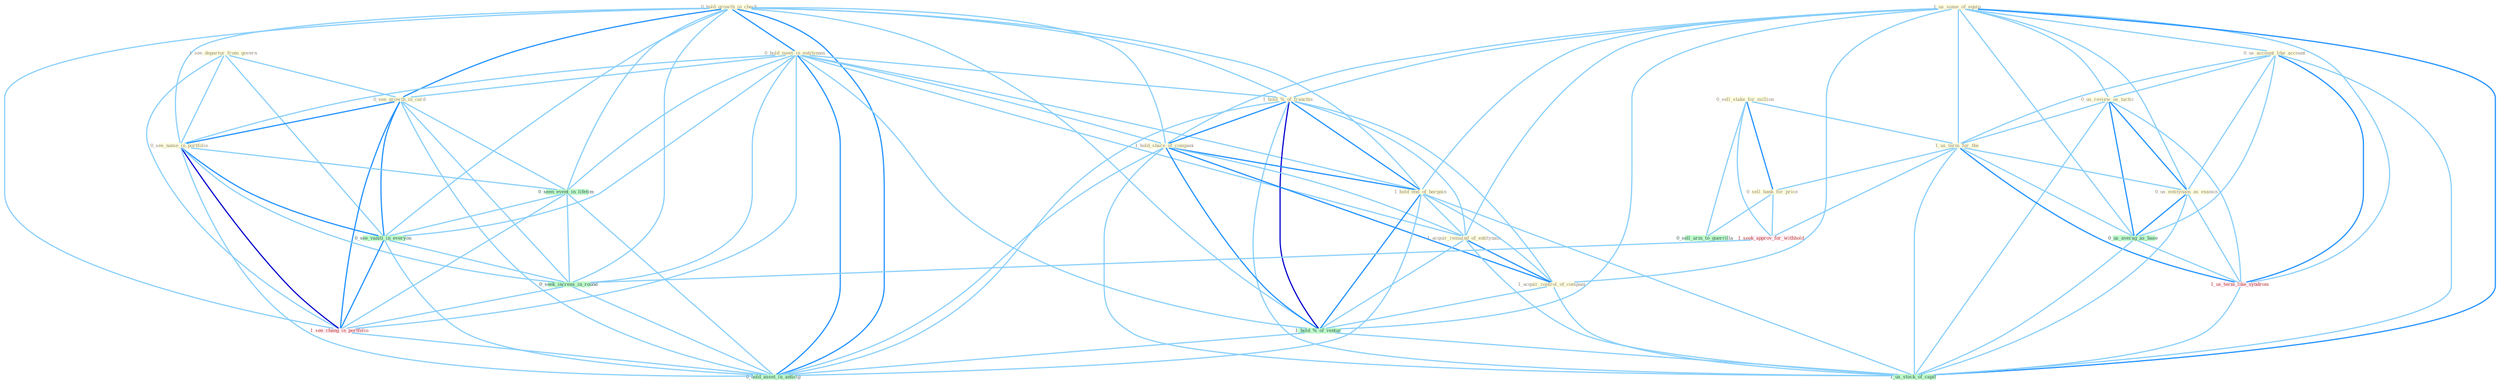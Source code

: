 Graph G{ 
    node
    [shape=polygon,style=filled,width=.5,height=.06,color="#BDFCC9",fixedsize=true,fontsize=4,
    fontcolor="#2f4f4f"];
    {node
    [color="#ffffe0", fontcolor="#8b7d6b"] "0_hold_growth_in_check " "0_sell_stake_for_million " "0_hold_meet_in_entitynam " "1_us_some_of_equip " "1_hold_%_of_franchis " "1_hold_share_of_compani " "1_hold_end_of_bargain " "1_acquir_remaind_of_entitynam " "1_acquir_control_of_compani " "0_us_account_like_account " "1_see_departur_from_govern " "0_see_growth_in_card " "0_us_review_as_tactic " "1_us_term_for_the " "0_see_name_in_portfolio " "0_sell_bank_for_price " "0_us_entitynam_as_examin "}
{node [color="#fff0f5", fontcolor="#b22222"] "1_us_term_like_syndrom " "1_seek_approv_for_withhold " "1_see_chang_in_portfolio "}
edge [color="#B0E2FF"];

	"0_hold_growth_in_check " -- "0_hold_meet_in_entitynam " [w="2", color="#1e90ff" , len=0.8];
	"0_hold_growth_in_check " -- "1_hold_%_of_franchis " [w="1", color="#87cefa" ];
	"0_hold_growth_in_check " -- "1_hold_share_of_compani " [w="1", color="#87cefa" ];
	"0_hold_growth_in_check " -- "1_hold_end_of_bargain " [w="1", color="#87cefa" ];
	"0_hold_growth_in_check " -- "0_see_growth_in_card " [w="2", color="#1e90ff" , len=0.8];
	"0_hold_growth_in_check " -- "0_see_name_in_portfolio " [w="1", color="#87cefa" ];
	"0_hold_growth_in_check " -- "0_seen_event_in_lifetim " [w="1", color="#87cefa" ];
	"0_hold_growth_in_check " -- "1_hold_%_of_ventur " [w="1", color="#87cefa" ];
	"0_hold_growth_in_check " -- "0_see_vaniti_in_everyon " [w="1", color="#87cefa" ];
	"0_hold_growth_in_check " -- "0_seek_increas_in_round " [w="1", color="#87cefa" ];
	"0_hold_growth_in_check " -- "1_see_chang_in_portfolio " [w="1", color="#87cefa" ];
	"0_hold_growth_in_check " -- "0_hold_asset_in_anticip " [w="2", color="#1e90ff" , len=0.8];
	"0_sell_stake_for_million " -- "1_us_term_for_the " [w="1", color="#87cefa" ];
	"0_sell_stake_for_million " -- "0_sell_bank_for_price " [w="2", color="#1e90ff" , len=0.8];
	"0_sell_stake_for_million " -- "1_seek_approv_for_withhold " [w="1", color="#87cefa" ];
	"0_sell_stake_for_million " -- "0_sell_arm_to_guerrilla " [w="1", color="#87cefa" ];
	"0_hold_meet_in_entitynam " -- "1_hold_%_of_franchis " [w="1", color="#87cefa" ];
	"0_hold_meet_in_entitynam " -- "1_hold_share_of_compani " [w="1", color="#87cefa" ];
	"0_hold_meet_in_entitynam " -- "1_hold_end_of_bargain " [w="1", color="#87cefa" ];
	"0_hold_meet_in_entitynam " -- "1_acquir_remaind_of_entitynam " [w="1", color="#87cefa" ];
	"0_hold_meet_in_entitynam " -- "0_see_growth_in_card " [w="1", color="#87cefa" ];
	"0_hold_meet_in_entitynam " -- "0_see_name_in_portfolio " [w="1", color="#87cefa" ];
	"0_hold_meet_in_entitynam " -- "0_seen_event_in_lifetim " [w="1", color="#87cefa" ];
	"0_hold_meet_in_entitynam " -- "1_hold_%_of_ventur " [w="1", color="#87cefa" ];
	"0_hold_meet_in_entitynam " -- "0_see_vaniti_in_everyon " [w="1", color="#87cefa" ];
	"0_hold_meet_in_entitynam " -- "0_seek_increas_in_round " [w="1", color="#87cefa" ];
	"0_hold_meet_in_entitynam " -- "1_see_chang_in_portfolio " [w="1", color="#87cefa" ];
	"0_hold_meet_in_entitynam " -- "0_hold_asset_in_anticip " [w="2", color="#1e90ff" , len=0.8];
	"1_us_some_of_equip " -- "1_hold_%_of_franchis " [w="1", color="#87cefa" ];
	"1_us_some_of_equip " -- "1_hold_share_of_compani " [w="1", color="#87cefa" ];
	"1_us_some_of_equip " -- "1_hold_end_of_bargain " [w="1", color="#87cefa" ];
	"1_us_some_of_equip " -- "1_acquir_remaind_of_entitynam " [w="1", color="#87cefa" ];
	"1_us_some_of_equip " -- "1_acquir_control_of_compani " [w="1", color="#87cefa" ];
	"1_us_some_of_equip " -- "0_us_account_like_account " [w="1", color="#87cefa" ];
	"1_us_some_of_equip " -- "0_us_review_as_tactic " [w="1", color="#87cefa" ];
	"1_us_some_of_equip " -- "1_us_term_for_the " [w="1", color="#87cefa" ];
	"1_us_some_of_equip " -- "0_us_entitynam_as_examin " [w="1", color="#87cefa" ];
	"1_us_some_of_equip " -- "0_us_averag_as_base " [w="1", color="#87cefa" ];
	"1_us_some_of_equip " -- "1_us_term_like_syndrom " [w="1", color="#87cefa" ];
	"1_us_some_of_equip " -- "1_hold_%_of_ventur " [w="1", color="#87cefa" ];
	"1_us_some_of_equip " -- "1_us_stock_of_capit " [w="2", color="#1e90ff" , len=0.8];
	"1_hold_%_of_franchis " -- "1_hold_share_of_compani " [w="2", color="#1e90ff" , len=0.8];
	"1_hold_%_of_franchis " -- "1_hold_end_of_bargain " [w="2", color="#1e90ff" , len=0.8];
	"1_hold_%_of_franchis " -- "1_acquir_remaind_of_entitynam " [w="1", color="#87cefa" ];
	"1_hold_%_of_franchis " -- "1_acquir_control_of_compani " [w="1", color="#87cefa" ];
	"1_hold_%_of_franchis " -- "1_hold_%_of_ventur " [w="3", color="#0000cd" , len=0.6];
	"1_hold_%_of_franchis " -- "1_us_stock_of_capit " [w="1", color="#87cefa" ];
	"1_hold_%_of_franchis " -- "0_hold_asset_in_anticip " [w="1", color="#87cefa" ];
	"1_hold_share_of_compani " -- "1_hold_end_of_bargain " [w="2", color="#1e90ff" , len=0.8];
	"1_hold_share_of_compani " -- "1_acquir_remaind_of_entitynam " [w="1", color="#87cefa" ];
	"1_hold_share_of_compani " -- "1_acquir_control_of_compani " [w="2", color="#1e90ff" , len=0.8];
	"1_hold_share_of_compani " -- "1_hold_%_of_ventur " [w="2", color="#1e90ff" , len=0.8];
	"1_hold_share_of_compani " -- "1_us_stock_of_capit " [w="1", color="#87cefa" ];
	"1_hold_share_of_compani " -- "0_hold_asset_in_anticip " [w="1", color="#87cefa" ];
	"1_hold_end_of_bargain " -- "1_acquir_remaind_of_entitynam " [w="1", color="#87cefa" ];
	"1_hold_end_of_bargain " -- "1_acquir_control_of_compani " [w="1", color="#87cefa" ];
	"1_hold_end_of_bargain " -- "1_hold_%_of_ventur " [w="2", color="#1e90ff" , len=0.8];
	"1_hold_end_of_bargain " -- "1_us_stock_of_capit " [w="1", color="#87cefa" ];
	"1_hold_end_of_bargain " -- "0_hold_asset_in_anticip " [w="1", color="#87cefa" ];
	"1_acquir_remaind_of_entitynam " -- "1_acquir_control_of_compani " [w="2", color="#1e90ff" , len=0.8];
	"1_acquir_remaind_of_entitynam " -- "1_hold_%_of_ventur " [w="1", color="#87cefa" ];
	"1_acquir_remaind_of_entitynam " -- "1_us_stock_of_capit " [w="1", color="#87cefa" ];
	"1_acquir_control_of_compani " -- "1_hold_%_of_ventur " [w="1", color="#87cefa" ];
	"1_acquir_control_of_compani " -- "1_us_stock_of_capit " [w="1", color="#87cefa" ];
	"0_us_account_like_account " -- "0_us_review_as_tactic " [w="1", color="#87cefa" ];
	"0_us_account_like_account " -- "1_us_term_for_the " [w="1", color="#87cefa" ];
	"0_us_account_like_account " -- "0_us_entitynam_as_examin " [w="1", color="#87cefa" ];
	"0_us_account_like_account " -- "0_us_averag_as_base " [w="1", color="#87cefa" ];
	"0_us_account_like_account " -- "1_us_term_like_syndrom " [w="2", color="#1e90ff" , len=0.8];
	"0_us_account_like_account " -- "1_us_stock_of_capit " [w="1", color="#87cefa" ];
	"1_see_departur_from_govern " -- "0_see_growth_in_card " [w="1", color="#87cefa" ];
	"1_see_departur_from_govern " -- "0_see_name_in_portfolio " [w="1", color="#87cefa" ];
	"1_see_departur_from_govern " -- "0_see_vaniti_in_everyon " [w="1", color="#87cefa" ];
	"1_see_departur_from_govern " -- "1_see_chang_in_portfolio " [w="1", color="#87cefa" ];
	"0_see_growth_in_card " -- "0_see_name_in_portfolio " [w="2", color="#1e90ff" , len=0.8];
	"0_see_growth_in_card " -- "0_seen_event_in_lifetim " [w="1", color="#87cefa" ];
	"0_see_growth_in_card " -- "0_see_vaniti_in_everyon " [w="2", color="#1e90ff" , len=0.8];
	"0_see_growth_in_card " -- "0_seek_increas_in_round " [w="1", color="#87cefa" ];
	"0_see_growth_in_card " -- "1_see_chang_in_portfolio " [w="2", color="#1e90ff" , len=0.8];
	"0_see_growth_in_card " -- "0_hold_asset_in_anticip " [w="1", color="#87cefa" ];
	"0_us_review_as_tactic " -- "1_us_term_for_the " [w="1", color="#87cefa" ];
	"0_us_review_as_tactic " -- "0_us_entitynam_as_examin " [w="2", color="#1e90ff" , len=0.8];
	"0_us_review_as_tactic " -- "0_us_averag_as_base " [w="2", color="#1e90ff" , len=0.8];
	"0_us_review_as_tactic " -- "1_us_term_like_syndrom " [w="1", color="#87cefa" ];
	"0_us_review_as_tactic " -- "1_us_stock_of_capit " [w="1", color="#87cefa" ];
	"1_us_term_for_the " -- "0_sell_bank_for_price " [w="1", color="#87cefa" ];
	"1_us_term_for_the " -- "0_us_entitynam_as_examin " [w="1", color="#87cefa" ];
	"1_us_term_for_the " -- "0_us_averag_as_base " [w="1", color="#87cefa" ];
	"1_us_term_for_the " -- "1_us_term_like_syndrom " [w="2", color="#1e90ff" , len=0.8];
	"1_us_term_for_the " -- "1_seek_approv_for_withhold " [w="1", color="#87cefa" ];
	"1_us_term_for_the " -- "1_us_stock_of_capit " [w="1", color="#87cefa" ];
	"0_see_name_in_portfolio " -- "0_seen_event_in_lifetim " [w="1", color="#87cefa" ];
	"0_see_name_in_portfolio " -- "0_see_vaniti_in_everyon " [w="2", color="#1e90ff" , len=0.8];
	"0_see_name_in_portfolio " -- "0_seek_increas_in_round " [w="1", color="#87cefa" ];
	"0_see_name_in_portfolio " -- "1_see_chang_in_portfolio " [w="3", color="#0000cd" , len=0.6];
	"0_see_name_in_portfolio " -- "0_hold_asset_in_anticip " [w="1", color="#87cefa" ];
	"0_sell_bank_for_price " -- "1_seek_approv_for_withhold " [w="1", color="#87cefa" ];
	"0_sell_bank_for_price " -- "0_sell_arm_to_guerrilla " [w="1", color="#87cefa" ];
	"0_us_entitynam_as_examin " -- "0_us_averag_as_base " [w="2", color="#1e90ff" , len=0.8];
	"0_us_entitynam_as_examin " -- "1_us_term_like_syndrom " [w="1", color="#87cefa" ];
	"0_us_entitynam_as_examin " -- "1_us_stock_of_capit " [w="1", color="#87cefa" ];
	"0_seen_event_in_lifetim " -- "0_see_vaniti_in_everyon " [w="1", color="#87cefa" ];
	"0_seen_event_in_lifetim " -- "0_seek_increas_in_round " [w="1", color="#87cefa" ];
	"0_seen_event_in_lifetim " -- "1_see_chang_in_portfolio " [w="1", color="#87cefa" ];
	"0_seen_event_in_lifetim " -- "0_hold_asset_in_anticip " [w="1", color="#87cefa" ];
	"0_us_averag_as_base " -- "1_us_term_like_syndrom " [w="1", color="#87cefa" ];
	"0_us_averag_as_base " -- "1_us_stock_of_capit " [w="1", color="#87cefa" ];
	"1_us_term_like_syndrom " -- "1_us_stock_of_capit " [w="1", color="#87cefa" ];
	"1_seek_approv_for_withhold " -- "0_seek_increas_in_round " [w="1", color="#87cefa" ];
	"1_hold_%_of_ventur " -- "1_us_stock_of_capit " [w="1", color="#87cefa" ];
	"1_hold_%_of_ventur " -- "0_hold_asset_in_anticip " [w="1", color="#87cefa" ];
	"0_see_vaniti_in_everyon " -- "0_seek_increas_in_round " [w="1", color="#87cefa" ];
	"0_see_vaniti_in_everyon " -- "1_see_chang_in_portfolio " [w="2", color="#1e90ff" , len=0.8];
	"0_see_vaniti_in_everyon " -- "0_hold_asset_in_anticip " [w="1", color="#87cefa" ];
	"0_seek_increas_in_round " -- "1_see_chang_in_portfolio " [w="1", color="#87cefa" ];
	"0_seek_increas_in_round " -- "0_hold_asset_in_anticip " [w="1", color="#87cefa" ];
	"1_see_chang_in_portfolio " -- "0_hold_asset_in_anticip " [w="1", color="#87cefa" ];
}
